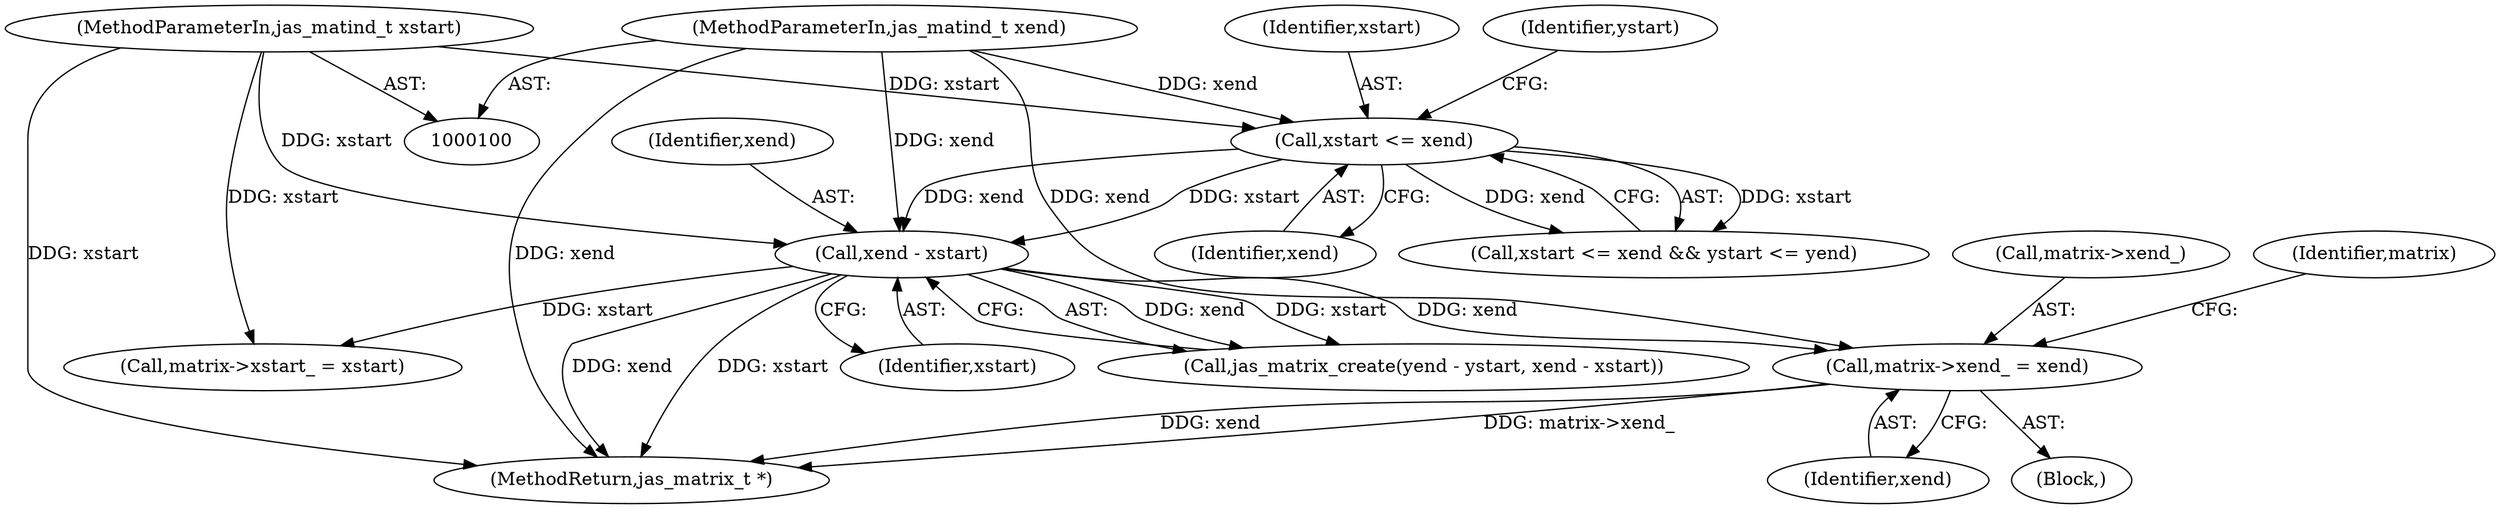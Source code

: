 digraph "0_jasper_d42b2388f7f8e0332c846675133acea151fc557a_27@pointer" {
"1000139" [label="(Call,matrix->xend_ = xend)"];
"1000123" [label="(Call,xend - xstart)"];
"1000109" [label="(Call,xstart <= xend)"];
"1000101" [label="(MethodParameterIn,jas_matind_t xstart)"];
"1000103" [label="(MethodParameterIn,jas_matind_t xend)"];
"1000143" [label="(Identifier,xend)"];
"1000110" [label="(Identifier,xstart)"];
"1000129" [label="(Call,matrix->xstart_ = xstart)"];
"1000139" [label="(Call,matrix->xend_ = xend)"];
"1000123" [label="(Call,xend - xstart)"];
"1000119" [label="(Call,jas_matrix_create(yend - ystart, xend - xstart))"];
"1000140" [label="(Call,matrix->xend_)"];
"1000124" [label="(Identifier,xend)"];
"1000111" [label="(Identifier,xend)"];
"1000125" [label="(Identifier,xstart)"];
"1000109" [label="(Call,xstart <= xend)"];
"1000101" [label="(MethodParameterIn,jas_matind_t xstart)"];
"1000108" [label="(Call,xstart <= xend && ystart <= yend)"];
"1000105" [label="(Block,)"];
"1000151" [label="(MethodReturn,jas_matrix_t *)"];
"1000103" [label="(MethodParameterIn,jas_matind_t xend)"];
"1000146" [label="(Identifier,matrix)"];
"1000113" [label="(Identifier,ystart)"];
"1000139" -> "1000105"  [label="AST: "];
"1000139" -> "1000143"  [label="CFG: "];
"1000140" -> "1000139"  [label="AST: "];
"1000143" -> "1000139"  [label="AST: "];
"1000146" -> "1000139"  [label="CFG: "];
"1000139" -> "1000151"  [label="DDG: matrix->xend_"];
"1000139" -> "1000151"  [label="DDG: xend"];
"1000123" -> "1000139"  [label="DDG: xend"];
"1000103" -> "1000139"  [label="DDG: xend"];
"1000123" -> "1000119"  [label="AST: "];
"1000123" -> "1000125"  [label="CFG: "];
"1000124" -> "1000123"  [label="AST: "];
"1000125" -> "1000123"  [label="AST: "];
"1000119" -> "1000123"  [label="CFG: "];
"1000123" -> "1000151"  [label="DDG: xstart"];
"1000123" -> "1000151"  [label="DDG: xend"];
"1000123" -> "1000119"  [label="DDG: xend"];
"1000123" -> "1000119"  [label="DDG: xstart"];
"1000109" -> "1000123"  [label="DDG: xend"];
"1000109" -> "1000123"  [label="DDG: xstart"];
"1000103" -> "1000123"  [label="DDG: xend"];
"1000101" -> "1000123"  [label="DDG: xstart"];
"1000123" -> "1000129"  [label="DDG: xstart"];
"1000109" -> "1000108"  [label="AST: "];
"1000109" -> "1000111"  [label="CFG: "];
"1000110" -> "1000109"  [label="AST: "];
"1000111" -> "1000109"  [label="AST: "];
"1000113" -> "1000109"  [label="CFG: "];
"1000108" -> "1000109"  [label="CFG: "];
"1000109" -> "1000108"  [label="DDG: xstart"];
"1000109" -> "1000108"  [label="DDG: xend"];
"1000101" -> "1000109"  [label="DDG: xstart"];
"1000103" -> "1000109"  [label="DDG: xend"];
"1000101" -> "1000100"  [label="AST: "];
"1000101" -> "1000151"  [label="DDG: xstart"];
"1000101" -> "1000129"  [label="DDG: xstart"];
"1000103" -> "1000100"  [label="AST: "];
"1000103" -> "1000151"  [label="DDG: xend"];
}
